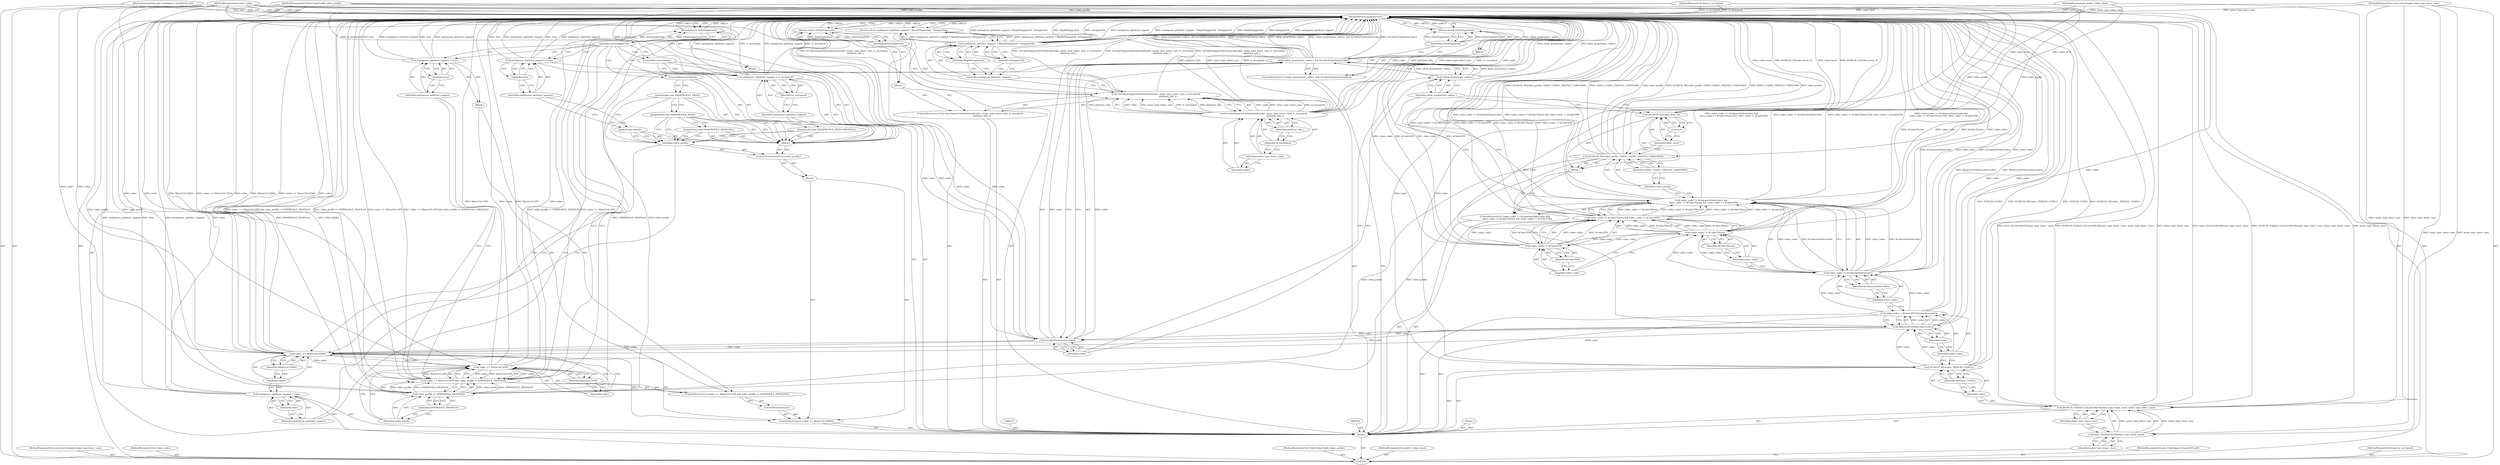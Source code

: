 digraph "1_Chrome_2fb4f2c9c461551d43fdfa28ef4c960da81a47dd_2" {
"1000205" [label="(MethodReturn,SupportsType)"];
"1000101" [label="(MethodParameterIn,const std::string& mime_type_lower_case)"];
"1000282" [label="(MethodParameterOut,const std::string& mime_type_lower_case)"];
"1000116" [label="(Call,video_codec = MimeUtilToVideoCodec(codec))"];
"1000117" [label="(Identifier,video_codec)"];
"1000118" [label="(Call,MimeUtilToVideoCodec(codec))"];
"1000119" [label="(Identifier,codec)"];
"1000120" [label="(ControlStructure,if (video_codec != kUnknownVideoCodec &&\n      video_codec != kCodecTheora && video_codec != kCodecVP8))"];
"1000124" [label="(Identifier,kUnknownVideoCodec)"];
"1000121" [label="(Call,video_codec != kUnknownVideoCodec &&\n      video_codec != kCodecTheora && video_codec != kCodecVP8)"];
"1000122" [label="(Call,video_codec != kUnknownVideoCodec)"];
"1000123" [label="(Identifier,video_codec)"];
"1000128" [label="(Identifier,kCodecTheora)"];
"1000129" [label="(Call,video_codec != kCodecVP8)"];
"1000130" [label="(Identifier,video_codec)"];
"1000131" [label="(Identifier,kCodecVP8)"];
"1000125" [label="(Call,video_codec != kCodecTheora && video_codec != kCodecVP8)"];
"1000126" [label="(Call,video_codec != kCodecTheora)"];
"1000127" [label="(Identifier,video_codec)"];
"1000132" [label="(Block,)"];
"1000134" [label="(Identifier,video_profile)"];
"1000135" [label="(Identifier,VIDEO_CODEC_PROFILE_UNKNOWN)"];
"1000133" [label="(Call,DCHECK_NE(video_profile, VIDEO_CODEC_PROFILE_UNKNOWN))"];
"1000137" [label="(Identifier,video_level)"];
"1000138" [label="(Literal,0)"];
"1000136" [label="(Call,DCHECK_GT(video_level, 0))"];
"1000139" [label="(ControlStructure,if (!allow_proprietary_codecs_ && IsCodecProprietary(codec)))"];
"1000143" [label="(Call,IsCodecProprietary(codec))"];
"1000144" [label="(Identifier,codec)"];
"1000140" [label="(Call,!allow_proprietary_codecs_ && IsCodecProprietary(codec))"];
"1000141" [label="(Call,!allow_proprietary_codecs_)"];
"1000145" [label="(Block,)"];
"1000142" [label="(Identifier,allow_proprietary_codecs_)"];
"1000147" [label="(Identifier,IsNotSupported)"];
"1000146" [label="(Return,return IsNotSupported;)"];
"1000102" [label="(MethodParameterIn,Codec codec)"];
"1000283" [label="(MethodParameterOut,Codec codec)"];
"1000151" [label="(Identifier,false)"];
"1000149" [label="(Call,ambiguous_platform_support = false)"];
"1000150" [label="(Identifier,ambiguous_platform_support)"];
"1000155" [label="(Identifier,MimeUtil::H264)"];
"1000152" [label="(ControlStructure,if (codec == MimeUtil::H264))"];
"1000156" [label="(Block,)"];
"1000153" [label="(Call,codec == MimeUtil::H264)"];
"1000154" [label="(Identifier,codec)"];
"1000158" [label="(Identifier,video_profile)"];
"1000159" [label="(Block,)"];
"1000157" [label="(ControlStructure,switch (video_profile))"];
"1000160" [label="(JumpTarget,case H264PROFILE_BASELINE:)"];
"1000161" [label="(JumpTarget,case H264PROFILE_MAIN:)"];
"1000162" [label="(JumpTarget,case H264PROFILE_HIGH:)"];
"1000163" [label="(ControlStructure,break;)"];
"1000164" [label="(JumpTarget,case H264PROFILE_HIGH10PROFILE:)"];
"1000103" [label="(MethodParameterIn,VideoCodecProfile video_profile)"];
"1000284" [label="(MethodParameterOut,VideoCodecProfile video_profile)"];
"1000167" [label="(Identifier,is_encrypted)"];
"1000165" [label="(Call,ambiguous_platform_support = is_encrypted)"];
"1000166" [label="(Identifier,ambiguous_platform_support)"];
"1000168" [label="(ControlStructure,break;)"];
"1000169" [label="(JumpTarget,default:)"];
"1000172" [label="(Identifier,true)"];
"1000170" [label="(Call,ambiguous_platform_support = true)"];
"1000171" [label="(Identifier,ambiguous_platform_support)"];
"1000175" [label="(Call,codec == MimeUtil::VP9 && video_profile != VP9PROFILE_PROFILE0)"];
"1000176" [label="(Call,codec == MimeUtil::VP9)"];
"1000177" [label="(Identifier,codec)"];
"1000178" [label="(Identifier,MimeUtil::VP9)"];
"1000179" [label="(Call,video_profile != VP9PROFILE_PROFILE0)"];
"1000180" [label="(Identifier,video_profile)"];
"1000173" [label="(ControlStructure,else)"];
"1000181" [label="(Identifier,VP9PROFILE_PROFILE0)"];
"1000182" [label="(Block,)"];
"1000174" [label="(ControlStructure,if (codec == MimeUtil::VP9 && video_profile != VP9PROFILE_PROFILE0))"];
"1000185" [label="(Identifier,true)"];
"1000183" [label="(Call,ambiguous_platform_support = true)"];
"1000184" [label="(Identifier,ambiguous_platform_support)"];
"1000104" [label="(MethodParameterIn,uint8_t video_level)"];
"1000285" [label="(MethodParameterOut,uint8_t video_level)"];
"1000186" [label="(Block,)"];
"1000187" [label="(Block,)"];
"1000189" [label="(Identifier,IsNotSupported)"];
"1000188" [label="(Return,return IsNotSupported;)"];
"1000190" [label="(ControlStructure,if (!IsCodecSupportedOnAndroid(codec, mime_type_lower_case, is_encrypted,\n                                 platform_info_)))"];
"1000193" [label="(Identifier,codec)"];
"1000194" [label="(Identifier,mime_type_lower_case)"];
"1000191" [label="(Call,!IsCodecSupportedOnAndroid(codec, mime_type_lower_case, is_encrypted,\n                                 platform_info_))"];
"1000195" [label="(Identifier,is_encrypted)"];
"1000192" [label="(Call,IsCodecSupportedOnAndroid(codec, mime_type_lower_case, is_encrypted,\n                                 platform_info_))"];
"1000196" [label="(Identifier,platform_info_)"];
"1000197" [label="(Block,)"];
"1000199" [label="(Identifier,IsNotSupported)"];
"1000198" [label="(Return,return IsNotSupported;)"];
"1000105" [label="(MethodParameterIn,gfx::ColorSpace::TransferID eotf)"];
"1000286" [label="(MethodParameterOut,gfx::ColorSpace::TransferID eotf)"];
"1000200" [label="(Return,return ambiguous_platform_support ? MayBeSupported : IsSupported;)"];
"1000203" [label="(Identifier,MayBeSupported)"];
"1000204" [label="(Identifier,IsSupported)"];
"1000201" [label="(Call,ambiguous_platform_support ? MayBeSupported : IsSupported)"];
"1000202" [label="(Identifier,ambiguous_platform_support)"];
"1000106" [label="(MethodParameterIn,bool is_encrypted)"];
"1000287" [label="(MethodParameterOut,bool is_encrypted)"];
"1000107" [label="(Block,)"];
"1000109" [label="(Call,base::ToLowerASCII(mime_type_lower_case))"];
"1000108" [label="(Call,DCHECK_EQ(base::ToLowerASCII(mime_type_lower_case), mime_type_lower_case))"];
"1000110" [label="(Identifier,mime_type_lower_case)"];
"1000111" [label="(Identifier,mime_type_lower_case)"];
"1000113" [label="(Identifier,codec)"];
"1000114" [label="(Identifier,INVALID_CODEC)"];
"1000112" [label="(Call,DCHECK_NE(codec, INVALID_CODEC))"];
"1000205" -> "1000100"  [label="AST: "];
"1000205" -> "1000146"  [label="CFG: "];
"1000205" -> "1000188"  [label="CFG: "];
"1000205" -> "1000198"  [label="CFG: "];
"1000205" -> "1000200"  [label="CFG: "];
"1000198" -> "1000205"  [label="DDG: <RET>"];
"1000176" -> "1000205"  [label="DDG: MimeUtil::VP9"];
"1000176" -> "1000205"  [label="DDG: codec"];
"1000108" -> "1000205"  [label="DDG: DCHECK_EQ(base::ToLowerASCII(mime_type_lower_case), mime_type_lower_case)"];
"1000108" -> "1000205"  [label="DDG: mime_type_lower_case"];
"1000108" -> "1000205"  [label="DDG: base::ToLowerASCII(mime_type_lower_case)"];
"1000183" -> "1000205"  [label="DDG: true"];
"1000183" -> "1000205"  [label="DDG: ambiguous_platform_support"];
"1000149" -> "1000205"  [label="DDG: false"];
"1000149" -> "1000205"  [label="DDG: ambiguous_platform_support"];
"1000105" -> "1000205"  [label="DDG: eotf"];
"1000112" -> "1000205"  [label="DDG: INVALID_CODEC"];
"1000112" -> "1000205"  [label="DDG: DCHECK_NE(codec, INVALID_CODEC)"];
"1000179" -> "1000205"  [label="DDG: VP9PROFILE_PROFILE0"];
"1000179" -> "1000205"  [label="DDG: video_profile"];
"1000116" -> "1000205"  [label="DDG: MimeUtilToVideoCodec(codec)"];
"1000153" -> "1000205"  [label="DDG: codec"];
"1000153" -> "1000205"  [label="DDG: MimeUtil::H264"];
"1000153" -> "1000205"  [label="DDG: codec == MimeUtil::H264"];
"1000126" -> "1000205"  [label="DDG: kCodecTheora"];
"1000126" -> "1000205"  [label="DDG: video_codec"];
"1000118" -> "1000205"  [label="DDG: codec"];
"1000192" -> "1000205"  [label="DDG: platform_info_"];
"1000192" -> "1000205"  [label="DDG: mime_type_lower_case"];
"1000192" -> "1000205"  [label="DDG: is_encrypted"];
"1000192" -> "1000205"  [label="DDG: codec"];
"1000129" -> "1000205"  [label="DDG: video_codec"];
"1000129" -> "1000205"  [label="DDG: kCodecVP8"];
"1000125" -> "1000205"  [label="DDG: video_codec != kCodecTheora"];
"1000125" -> "1000205"  [label="DDG: video_codec != kCodecVP8"];
"1000170" -> "1000205"  [label="DDG: true"];
"1000170" -> "1000205"  [label="DDG: ambiguous_platform_support"];
"1000141" -> "1000205"  [label="DDG: allow_proprietary_codecs_"];
"1000121" -> "1000205"  [label="DDG: video_codec != kCodecTheora && video_codec != kCodecVP8"];
"1000121" -> "1000205"  [label="DDG: video_codec != kUnknownVideoCodec &&\n      video_codec != kCodecTheora && video_codec != kCodecVP8"];
"1000121" -> "1000205"  [label="DDG: video_codec != kUnknownVideoCodec"];
"1000201" -> "1000205"  [label="DDG: ambiguous_platform_support ? MayBeSupported : IsSupported"];
"1000201" -> "1000205"  [label="DDG: MayBeSupported"];
"1000201" -> "1000205"  [label="DDG: IsSupported"];
"1000201" -> "1000205"  [label="DDG: ambiguous_platform_support"];
"1000175" -> "1000205"  [label="DDG: video_profile != VP9PROFILE_PROFILE0"];
"1000175" -> "1000205"  [label="DDG: codec == MimeUtil::VP9"];
"1000175" -> "1000205"  [label="DDG: codec == MimeUtil::VP9 && video_profile != VP9PROFILE_PROFILE0"];
"1000104" -> "1000205"  [label="DDG: video_level"];
"1000122" -> "1000205"  [label="DDG: video_codec"];
"1000122" -> "1000205"  [label="DDG: kUnknownVideoCodec"];
"1000140" -> "1000205"  [label="DDG: !allow_proprietary_codecs_"];
"1000140" -> "1000205"  [label="DDG: !allow_proprietary_codecs_ && IsCodecProprietary(codec)"];
"1000140" -> "1000205"  [label="DDG: IsCodecProprietary(codec)"];
"1000165" -> "1000205"  [label="DDG: ambiguous_platform_support"];
"1000165" -> "1000205"  [label="DDG: is_encrypted"];
"1000103" -> "1000205"  [label="DDG: video_profile"];
"1000143" -> "1000205"  [label="DDG: codec"];
"1000133" -> "1000205"  [label="DDG: video_profile"];
"1000133" -> "1000205"  [label="DDG: DCHECK_NE(video_profile, VIDEO_CODEC_PROFILE_UNKNOWN)"];
"1000133" -> "1000205"  [label="DDG: VIDEO_CODEC_PROFILE_UNKNOWN"];
"1000191" -> "1000205"  [label="DDG: !IsCodecSupportedOnAndroid(codec, mime_type_lower_case, is_encrypted,\n                                 platform_info_)"];
"1000191" -> "1000205"  [label="DDG: IsCodecSupportedOnAndroid(codec, mime_type_lower_case, is_encrypted,\n                                 platform_info_)"];
"1000102" -> "1000205"  [label="DDG: codec"];
"1000101" -> "1000205"  [label="DDG: mime_type_lower_case"];
"1000136" -> "1000205"  [label="DDG: DCHECK_GT(video_level, 0)"];
"1000136" -> "1000205"  [label="DDG: video_level"];
"1000106" -> "1000205"  [label="DDG: is_encrypted"];
"1000146" -> "1000205"  [label="DDG: <RET>"];
"1000200" -> "1000205"  [label="DDG: <RET>"];
"1000188" -> "1000205"  [label="DDG: <RET>"];
"1000101" -> "1000100"  [label="AST: "];
"1000101" -> "1000205"  [label="DDG: mime_type_lower_case"];
"1000101" -> "1000109"  [label="DDG: mime_type_lower_case"];
"1000101" -> "1000108"  [label="DDG: mime_type_lower_case"];
"1000282" -> "1000100"  [label="AST: "];
"1000116" -> "1000107"  [label="AST: "];
"1000116" -> "1000118"  [label="CFG: "];
"1000117" -> "1000116"  [label="AST: "];
"1000118" -> "1000116"  [label="AST: "];
"1000123" -> "1000116"  [label="CFG: "];
"1000116" -> "1000205"  [label="DDG: MimeUtilToVideoCodec(codec)"];
"1000118" -> "1000116"  [label="DDG: codec"];
"1000116" -> "1000122"  [label="DDG: video_codec"];
"1000117" -> "1000116"  [label="AST: "];
"1000117" -> "1000112"  [label="CFG: "];
"1000119" -> "1000117"  [label="CFG: "];
"1000118" -> "1000116"  [label="AST: "];
"1000118" -> "1000119"  [label="CFG: "];
"1000119" -> "1000118"  [label="AST: "];
"1000116" -> "1000118"  [label="CFG: "];
"1000118" -> "1000205"  [label="DDG: codec"];
"1000118" -> "1000116"  [label="DDG: codec"];
"1000112" -> "1000118"  [label="DDG: codec"];
"1000102" -> "1000118"  [label="DDG: codec"];
"1000118" -> "1000143"  [label="DDG: codec"];
"1000118" -> "1000153"  [label="DDG: codec"];
"1000119" -> "1000118"  [label="AST: "];
"1000119" -> "1000117"  [label="CFG: "];
"1000118" -> "1000119"  [label="CFG: "];
"1000120" -> "1000107"  [label="AST: "];
"1000121" -> "1000120"  [label="AST: "];
"1000132" -> "1000120"  [label="AST: "];
"1000124" -> "1000122"  [label="AST: "];
"1000124" -> "1000123"  [label="CFG: "];
"1000122" -> "1000124"  [label="CFG: "];
"1000121" -> "1000120"  [label="AST: "];
"1000121" -> "1000122"  [label="CFG: "];
"1000121" -> "1000125"  [label="CFG: "];
"1000122" -> "1000121"  [label="AST: "];
"1000125" -> "1000121"  [label="AST: "];
"1000134" -> "1000121"  [label="CFG: "];
"1000142" -> "1000121"  [label="CFG: "];
"1000121" -> "1000205"  [label="DDG: video_codec != kCodecTheora && video_codec != kCodecVP8"];
"1000121" -> "1000205"  [label="DDG: video_codec != kUnknownVideoCodec &&\n      video_codec != kCodecTheora && video_codec != kCodecVP8"];
"1000121" -> "1000205"  [label="DDG: video_codec != kUnknownVideoCodec"];
"1000122" -> "1000121"  [label="DDG: video_codec"];
"1000122" -> "1000121"  [label="DDG: kUnknownVideoCodec"];
"1000125" -> "1000121"  [label="DDG: video_codec != kCodecTheora"];
"1000125" -> "1000121"  [label="DDG: video_codec != kCodecVP8"];
"1000122" -> "1000121"  [label="AST: "];
"1000122" -> "1000124"  [label="CFG: "];
"1000123" -> "1000122"  [label="AST: "];
"1000124" -> "1000122"  [label="AST: "];
"1000127" -> "1000122"  [label="CFG: "];
"1000121" -> "1000122"  [label="CFG: "];
"1000122" -> "1000205"  [label="DDG: video_codec"];
"1000122" -> "1000205"  [label="DDG: kUnknownVideoCodec"];
"1000122" -> "1000121"  [label="DDG: video_codec"];
"1000122" -> "1000121"  [label="DDG: kUnknownVideoCodec"];
"1000116" -> "1000122"  [label="DDG: video_codec"];
"1000122" -> "1000126"  [label="DDG: video_codec"];
"1000123" -> "1000122"  [label="AST: "];
"1000123" -> "1000116"  [label="CFG: "];
"1000124" -> "1000123"  [label="CFG: "];
"1000128" -> "1000126"  [label="AST: "];
"1000128" -> "1000127"  [label="CFG: "];
"1000126" -> "1000128"  [label="CFG: "];
"1000129" -> "1000125"  [label="AST: "];
"1000129" -> "1000131"  [label="CFG: "];
"1000130" -> "1000129"  [label="AST: "];
"1000131" -> "1000129"  [label="AST: "];
"1000125" -> "1000129"  [label="CFG: "];
"1000129" -> "1000205"  [label="DDG: video_codec"];
"1000129" -> "1000205"  [label="DDG: kCodecVP8"];
"1000129" -> "1000125"  [label="DDG: video_codec"];
"1000129" -> "1000125"  [label="DDG: kCodecVP8"];
"1000126" -> "1000129"  [label="DDG: video_codec"];
"1000130" -> "1000129"  [label="AST: "];
"1000130" -> "1000126"  [label="CFG: "];
"1000131" -> "1000130"  [label="CFG: "];
"1000131" -> "1000129"  [label="AST: "];
"1000131" -> "1000130"  [label="CFG: "];
"1000129" -> "1000131"  [label="CFG: "];
"1000125" -> "1000121"  [label="AST: "];
"1000125" -> "1000126"  [label="CFG: "];
"1000125" -> "1000129"  [label="CFG: "];
"1000126" -> "1000125"  [label="AST: "];
"1000129" -> "1000125"  [label="AST: "];
"1000121" -> "1000125"  [label="CFG: "];
"1000125" -> "1000205"  [label="DDG: video_codec != kCodecTheora"];
"1000125" -> "1000205"  [label="DDG: video_codec != kCodecVP8"];
"1000125" -> "1000121"  [label="DDG: video_codec != kCodecTheora"];
"1000125" -> "1000121"  [label="DDG: video_codec != kCodecVP8"];
"1000126" -> "1000125"  [label="DDG: video_codec"];
"1000126" -> "1000125"  [label="DDG: kCodecTheora"];
"1000129" -> "1000125"  [label="DDG: video_codec"];
"1000129" -> "1000125"  [label="DDG: kCodecVP8"];
"1000126" -> "1000125"  [label="AST: "];
"1000126" -> "1000128"  [label="CFG: "];
"1000127" -> "1000126"  [label="AST: "];
"1000128" -> "1000126"  [label="AST: "];
"1000130" -> "1000126"  [label="CFG: "];
"1000125" -> "1000126"  [label="CFG: "];
"1000126" -> "1000205"  [label="DDG: kCodecTheora"];
"1000126" -> "1000205"  [label="DDG: video_codec"];
"1000126" -> "1000125"  [label="DDG: video_codec"];
"1000126" -> "1000125"  [label="DDG: kCodecTheora"];
"1000122" -> "1000126"  [label="DDG: video_codec"];
"1000126" -> "1000129"  [label="DDG: video_codec"];
"1000127" -> "1000126"  [label="AST: "];
"1000127" -> "1000122"  [label="CFG: "];
"1000128" -> "1000127"  [label="CFG: "];
"1000132" -> "1000120"  [label="AST: "];
"1000133" -> "1000132"  [label="AST: "];
"1000136" -> "1000132"  [label="AST: "];
"1000134" -> "1000133"  [label="AST: "];
"1000134" -> "1000121"  [label="CFG: "];
"1000135" -> "1000134"  [label="CFG: "];
"1000135" -> "1000133"  [label="AST: "];
"1000135" -> "1000134"  [label="CFG: "];
"1000133" -> "1000135"  [label="CFG: "];
"1000133" -> "1000132"  [label="AST: "];
"1000133" -> "1000135"  [label="CFG: "];
"1000134" -> "1000133"  [label="AST: "];
"1000135" -> "1000133"  [label="AST: "];
"1000137" -> "1000133"  [label="CFG: "];
"1000133" -> "1000205"  [label="DDG: video_profile"];
"1000133" -> "1000205"  [label="DDG: DCHECK_NE(video_profile, VIDEO_CODEC_PROFILE_UNKNOWN)"];
"1000133" -> "1000205"  [label="DDG: VIDEO_CODEC_PROFILE_UNKNOWN"];
"1000103" -> "1000133"  [label="DDG: video_profile"];
"1000133" -> "1000179"  [label="DDG: video_profile"];
"1000137" -> "1000136"  [label="AST: "];
"1000137" -> "1000133"  [label="CFG: "];
"1000138" -> "1000137"  [label="CFG: "];
"1000138" -> "1000136"  [label="AST: "];
"1000138" -> "1000137"  [label="CFG: "];
"1000136" -> "1000138"  [label="CFG: "];
"1000136" -> "1000132"  [label="AST: "];
"1000136" -> "1000138"  [label="CFG: "];
"1000137" -> "1000136"  [label="AST: "];
"1000138" -> "1000136"  [label="AST: "];
"1000142" -> "1000136"  [label="CFG: "];
"1000136" -> "1000205"  [label="DDG: DCHECK_GT(video_level, 0)"];
"1000136" -> "1000205"  [label="DDG: video_level"];
"1000104" -> "1000136"  [label="DDG: video_level"];
"1000139" -> "1000107"  [label="AST: "];
"1000140" -> "1000139"  [label="AST: "];
"1000145" -> "1000139"  [label="AST: "];
"1000143" -> "1000140"  [label="AST: "];
"1000143" -> "1000144"  [label="CFG: "];
"1000144" -> "1000143"  [label="AST: "];
"1000140" -> "1000143"  [label="CFG: "];
"1000143" -> "1000205"  [label="DDG: codec"];
"1000143" -> "1000140"  [label="DDG: codec"];
"1000118" -> "1000143"  [label="DDG: codec"];
"1000102" -> "1000143"  [label="DDG: codec"];
"1000143" -> "1000153"  [label="DDG: codec"];
"1000144" -> "1000143"  [label="AST: "];
"1000144" -> "1000141"  [label="CFG: "];
"1000143" -> "1000144"  [label="CFG: "];
"1000140" -> "1000139"  [label="AST: "];
"1000140" -> "1000141"  [label="CFG: "];
"1000140" -> "1000143"  [label="CFG: "];
"1000141" -> "1000140"  [label="AST: "];
"1000143" -> "1000140"  [label="AST: "];
"1000147" -> "1000140"  [label="CFG: "];
"1000150" -> "1000140"  [label="CFG: "];
"1000140" -> "1000205"  [label="DDG: !allow_proprietary_codecs_"];
"1000140" -> "1000205"  [label="DDG: !allow_proprietary_codecs_ && IsCodecProprietary(codec)"];
"1000140" -> "1000205"  [label="DDG: IsCodecProprietary(codec)"];
"1000141" -> "1000140"  [label="DDG: allow_proprietary_codecs_"];
"1000143" -> "1000140"  [label="DDG: codec"];
"1000141" -> "1000140"  [label="AST: "];
"1000141" -> "1000142"  [label="CFG: "];
"1000142" -> "1000141"  [label="AST: "];
"1000144" -> "1000141"  [label="CFG: "];
"1000140" -> "1000141"  [label="CFG: "];
"1000141" -> "1000205"  [label="DDG: allow_proprietary_codecs_"];
"1000141" -> "1000140"  [label="DDG: allow_proprietary_codecs_"];
"1000145" -> "1000139"  [label="AST: "];
"1000146" -> "1000145"  [label="AST: "];
"1000142" -> "1000141"  [label="AST: "];
"1000142" -> "1000136"  [label="CFG: "];
"1000142" -> "1000121"  [label="CFG: "];
"1000141" -> "1000142"  [label="CFG: "];
"1000147" -> "1000146"  [label="AST: "];
"1000147" -> "1000140"  [label="CFG: "];
"1000146" -> "1000147"  [label="CFG: "];
"1000147" -> "1000146"  [label="DDG: IsNotSupported"];
"1000146" -> "1000145"  [label="AST: "];
"1000146" -> "1000147"  [label="CFG: "];
"1000147" -> "1000146"  [label="AST: "];
"1000205" -> "1000146"  [label="CFG: "];
"1000146" -> "1000205"  [label="DDG: <RET>"];
"1000147" -> "1000146"  [label="DDG: IsNotSupported"];
"1000102" -> "1000100"  [label="AST: "];
"1000102" -> "1000205"  [label="DDG: codec"];
"1000102" -> "1000112"  [label="DDG: codec"];
"1000102" -> "1000118"  [label="DDG: codec"];
"1000102" -> "1000143"  [label="DDG: codec"];
"1000102" -> "1000153"  [label="DDG: codec"];
"1000102" -> "1000176"  [label="DDG: codec"];
"1000283" -> "1000100"  [label="AST: "];
"1000151" -> "1000149"  [label="AST: "];
"1000151" -> "1000150"  [label="CFG: "];
"1000149" -> "1000151"  [label="CFG: "];
"1000149" -> "1000107"  [label="AST: "];
"1000149" -> "1000151"  [label="CFG: "];
"1000150" -> "1000149"  [label="AST: "];
"1000151" -> "1000149"  [label="AST: "];
"1000154" -> "1000149"  [label="CFG: "];
"1000149" -> "1000205"  [label="DDG: false"];
"1000149" -> "1000205"  [label="DDG: ambiguous_platform_support"];
"1000150" -> "1000149"  [label="AST: "];
"1000150" -> "1000140"  [label="CFG: "];
"1000151" -> "1000150"  [label="CFG: "];
"1000155" -> "1000153"  [label="AST: "];
"1000155" -> "1000154"  [label="CFG: "];
"1000153" -> "1000155"  [label="CFG: "];
"1000152" -> "1000107"  [label="AST: "];
"1000153" -> "1000152"  [label="AST: "];
"1000156" -> "1000152"  [label="AST: "];
"1000173" -> "1000152"  [label="AST: "];
"1000156" -> "1000152"  [label="AST: "];
"1000157" -> "1000156"  [label="AST: "];
"1000153" -> "1000152"  [label="AST: "];
"1000153" -> "1000155"  [label="CFG: "];
"1000154" -> "1000153"  [label="AST: "];
"1000155" -> "1000153"  [label="AST: "];
"1000158" -> "1000153"  [label="CFG: "];
"1000177" -> "1000153"  [label="CFG: "];
"1000153" -> "1000205"  [label="DDG: codec"];
"1000153" -> "1000205"  [label="DDG: MimeUtil::H264"];
"1000153" -> "1000205"  [label="DDG: codec == MimeUtil::H264"];
"1000143" -> "1000153"  [label="DDG: codec"];
"1000118" -> "1000153"  [label="DDG: codec"];
"1000102" -> "1000153"  [label="DDG: codec"];
"1000153" -> "1000176"  [label="DDG: codec"];
"1000154" -> "1000153"  [label="AST: "];
"1000154" -> "1000149"  [label="CFG: "];
"1000155" -> "1000154"  [label="CFG: "];
"1000158" -> "1000157"  [label="AST: "];
"1000158" -> "1000153"  [label="CFG: "];
"1000160" -> "1000158"  [label="CFG: "];
"1000161" -> "1000158"  [label="CFG: "];
"1000162" -> "1000158"  [label="CFG: "];
"1000164" -> "1000158"  [label="CFG: "];
"1000169" -> "1000158"  [label="CFG: "];
"1000159" -> "1000157"  [label="AST: "];
"1000160" -> "1000159"  [label="AST: "];
"1000161" -> "1000159"  [label="AST: "];
"1000162" -> "1000159"  [label="AST: "];
"1000163" -> "1000159"  [label="AST: "];
"1000164" -> "1000159"  [label="AST: "];
"1000165" -> "1000159"  [label="AST: "];
"1000168" -> "1000159"  [label="AST: "];
"1000169" -> "1000159"  [label="AST: "];
"1000170" -> "1000159"  [label="AST: "];
"1000157" -> "1000156"  [label="AST: "];
"1000158" -> "1000157"  [label="AST: "];
"1000159" -> "1000157"  [label="AST: "];
"1000160" -> "1000159"  [label="AST: "];
"1000160" -> "1000158"  [label="CFG: "];
"1000161" -> "1000160"  [label="CFG: "];
"1000161" -> "1000159"  [label="AST: "];
"1000161" -> "1000158"  [label="CFG: "];
"1000161" -> "1000160"  [label="CFG: "];
"1000162" -> "1000161"  [label="CFG: "];
"1000162" -> "1000159"  [label="AST: "];
"1000162" -> "1000158"  [label="CFG: "];
"1000162" -> "1000161"  [label="CFG: "];
"1000163" -> "1000162"  [label="CFG: "];
"1000163" -> "1000159"  [label="AST: "];
"1000163" -> "1000162"  [label="CFG: "];
"1000189" -> "1000163"  [label="CFG: "];
"1000164" -> "1000159"  [label="AST: "];
"1000164" -> "1000158"  [label="CFG: "];
"1000166" -> "1000164"  [label="CFG: "];
"1000103" -> "1000100"  [label="AST: "];
"1000103" -> "1000205"  [label="DDG: video_profile"];
"1000103" -> "1000133"  [label="DDG: video_profile"];
"1000103" -> "1000179"  [label="DDG: video_profile"];
"1000284" -> "1000100"  [label="AST: "];
"1000167" -> "1000165"  [label="AST: "];
"1000167" -> "1000166"  [label="CFG: "];
"1000165" -> "1000167"  [label="CFG: "];
"1000165" -> "1000159"  [label="AST: "];
"1000165" -> "1000167"  [label="CFG: "];
"1000166" -> "1000165"  [label="AST: "];
"1000167" -> "1000165"  [label="AST: "];
"1000168" -> "1000165"  [label="CFG: "];
"1000165" -> "1000205"  [label="DDG: ambiguous_platform_support"];
"1000165" -> "1000205"  [label="DDG: is_encrypted"];
"1000106" -> "1000165"  [label="DDG: is_encrypted"];
"1000166" -> "1000165"  [label="AST: "];
"1000166" -> "1000164"  [label="CFG: "];
"1000167" -> "1000166"  [label="CFG: "];
"1000168" -> "1000159"  [label="AST: "];
"1000168" -> "1000165"  [label="CFG: "];
"1000189" -> "1000168"  [label="CFG: "];
"1000169" -> "1000159"  [label="AST: "];
"1000169" -> "1000158"  [label="CFG: "];
"1000171" -> "1000169"  [label="CFG: "];
"1000172" -> "1000170"  [label="AST: "];
"1000172" -> "1000171"  [label="CFG: "];
"1000170" -> "1000172"  [label="CFG: "];
"1000170" -> "1000159"  [label="AST: "];
"1000170" -> "1000172"  [label="CFG: "];
"1000171" -> "1000170"  [label="AST: "];
"1000172" -> "1000170"  [label="AST: "];
"1000189" -> "1000170"  [label="CFG: "];
"1000170" -> "1000205"  [label="DDG: true"];
"1000170" -> "1000205"  [label="DDG: ambiguous_platform_support"];
"1000171" -> "1000170"  [label="AST: "];
"1000171" -> "1000169"  [label="CFG: "];
"1000172" -> "1000171"  [label="CFG: "];
"1000175" -> "1000174"  [label="AST: "];
"1000175" -> "1000176"  [label="CFG: "];
"1000175" -> "1000179"  [label="CFG: "];
"1000176" -> "1000175"  [label="AST: "];
"1000179" -> "1000175"  [label="AST: "];
"1000184" -> "1000175"  [label="CFG: "];
"1000189" -> "1000175"  [label="CFG: "];
"1000175" -> "1000205"  [label="DDG: video_profile != VP9PROFILE_PROFILE0"];
"1000175" -> "1000205"  [label="DDG: codec == MimeUtil::VP9"];
"1000175" -> "1000205"  [label="DDG: codec == MimeUtil::VP9 && video_profile != VP9PROFILE_PROFILE0"];
"1000176" -> "1000175"  [label="DDG: codec"];
"1000176" -> "1000175"  [label="DDG: MimeUtil::VP9"];
"1000179" -> "1000175"  [label="DDG: video_profile"];
"1000179" -> "1000175"  [label="DDG: VP9PROFILE_PROFILE0"];
"1000176" -> "1000175"  [label="AST: "];
"1000176" -> "1000178"  [label="CFG: "];
"1000177" -> "1000176"  [label="AST: "];
"1000178" -> "1000176"  [label="AST: "];
"1000180" -> "1000176"  [label="CFG: "];
"1000175" -> "1000176"  [label="CFG: "];
"1000176" -> "1000205"  [label="DDG: MimeUtil::VP9"];
"1000176" -> "1000205"  [label="DDG: codec"];
"1000176" -> "1000175"  [label="DDG: codec"];
"1000176" -> "1000175"  [label="DDG: MimeUtil::VP9"];
"1000153" -> "1000176"  [label="DDG: codec"];
"1000102" -> "1000176"  [label="DDG: codec"];
"1000177" -> "1000176"  [label="AST: "];
"1000177" -> "1000153"  [label="CFG: "];
"1000178" -> "1000177"  [label="CFG: "];
"1000178" -> "1000176"  [label="AST: "];
"1000178" -> "1000177"  [label="CFG: "];
"1000176" -> "1000178"  [label="CFG: "];
"1000179" -> "1000175"  [label="AST: "];
"1000179" -> "1000181"  [label="CFG: "];
"1000180" -> "1000179"  [label="AST: "];
"1000181" -> "1000179"  [label="AST: "];
"1000175" -> "1000179"  [label="CFG: "];
"1000179" -> "1000205"  [label="DDG: VP9PROFILE_PROFILE0"];
"1000179" -> "1000205"  [label="DDG: video_profile"];
"1000179" -> "1000175"  [label="DDG: video_profile"];
"1000179" -> "1000175"  [label="DDG: VP9PROFILE_PROFILE0"];
"1000133" -> "1000179"  [label="DDG: video_profile"];
"1000103" -> "1000179"  [label="DDG: video_profile"];
"1000180" -> "1000179"  [label="AST: "];
"1000180" -> "1000176"  [label="CFG: "];
"1000181" -> "1000180"  [label="CFG: "];
"1000173" -> "1000152"  [label="AST: "];
"1000174" -> "1000173"  [label="AST: "];
"1000181" -> "1000179"  [label="AST: "];
"1000181" -> "1000180"  [label="CFG: "];
"1000179" -> "1000181"  [label="CFG: "];
"1000182" -> "1000174"  [label="AST: "];
"1000183" -> "1000182"  [label="AST: "];
"1000174" -> "1000173"  [label="AST: "];
"1000175" -> "1000174"  [label="AST: "];
"1000182" -> "1000174"  [label="AST: "];
"1000185" -> "1000183"  [label="AST: "];
"1000185" -> "1000184"  [label="CFG: "];
"1000183" -> "1000185"  [label="CFG: "];
"1000183" -> "1000182"  [label="AST: "];
"1000183" -> "1000185"  [label="CFG: "];
"1000184" -> "1000183"  [label="AST: "];
"1000185" -> "1000183"  [label="AST: "];
"1000189" -> "1000183"  [label="CFG: "];
"1000183" -> "1000205"  [label="DDG: true"];
"1000183" -> "1000205"  [label="DDG: ambiguous_platform_support"];
"1000184" -> "1000183"  [label="AST: "];
"1000184" -> "1000175"  [label="CFG: "];
"1000185" -> "1000184"  [label="CFG: "];
"1000104" -> "1000100"  [label="AST: "];
"1000104" -> "1000205"  [label="DDG: video_level"];
"1000104" -> "1000136"  [label="DDG: video_level"];
"1000285" -> "1000100"  [label="AST: "];
"1000186" -> "1000107"  [label="AST: "];
"1000187" -> "1000107"  [label="AST: "];
"1000188" -> "1000187"  [label="AST: "];
"1000189" -> "1000188"  [label="AST: "];
"1000189" -> "1000163"  [label="CFG: "];
"1000189" -> "1000168"  [label="CFG: "];
"1000189" -> "1000170"  [label="CFG: "];
"1000189" -> "1000183"  [label="CFG: "];
"1000189" -> "1000175"  [label="CFG: "];
"1000188" -> "1000189"  [label="CFG: "];
"1000189" -> "1000188"  [label="DDG: IsNotSupported"];
"1000188" -> "1000187"  [label="AST: "];
"1000188" -> "1000189"  [label="CFG: "];
"1000189" -> "1000188"  [label="AST: "];
"1000205" -> "1000188"  [label="CFG: "];
"1000188" -> "1000205"  [label="DDG: <RET>"];
"1000189" -> "1000188"  [label="DDG: IsNotSupported"];
"1000190" -> "1000107"  [label="AST: "];
"1000191" -> "1000190"  [label="AST: "];
"1000197" -> "1000190"  [label="AST: "];
"1000193" -> "1000192"  [label="AST: "];
"1000194" -> "1000193"  [label="CFG: "];
"1000194" -> "1000192"  [label="AST: "];
"1000194" -> "1000193"  [label="CFG: "];
"1000195" -> "1000194"  [label="CFG: "];
"1000191" -> "1000190"  [label="AST: "];
"1000191" -> "1000192"  [label="CFG: "];
"1000192" -> "1000191"  [label="AST: "];
"1000199" -> "1000191"  [label="CFG: "];
"1000202" -> "1000191"  [label="CFG: "];
"1000191" -> "1000205"  [label="DDG: !IsCodecSupportedOnAndroid(codec, mime_type_lower_case, is_encrypted,\n                                 platform_info_)"];
"1000191" -> "1000205"  [label="DDG: IsCodecSupportedOnAndroid(codec, mime_type_lower_case, is_encrypted,\n                                 platform_info_)"];
"1000192" -> "1000191"  [label="DDG: codec"];
"1000192" -> "1000191"  [label="DDG: mime_type_lower_case"];
"1000192" -> "1000191"  [label="DDG: is_encrypted"];
"1000192" -> "1000191"  [label="DDG: platform_info_"];
"1000195" -> "1000192"  [label="AST: "];
"1000195" -> "1000194"  [label="CFG: "];
"1000196" -> "1000195"  [label="CFG: "];
"1000192" -> "1000191"  [label="AST: "];
"1000192" -> "1000196"  [label="CFG: "];
"1000193" -> "1000192"  [label="AST: "];
"1000194" -> "1000192"  [label="AST: "];
"1000195" -> "1000192"  [label="AST: "];
"1000196" -> "1000192"  [label="AST: "];
"1000191" -> "1000192"  [label="CFG: "];
"1000192" -> "1000205"  [label="DDG: platform_info_"];
"1000192" -> "1000205"  [label="DDG: mime_type_lower_case"];
"1000192" -> "1000205"  [label="DDG: is_encrypted"];
"1000192" -> "1000205"  [label="DDG: codec"];
"1000192" -> "1000191"  [label="DDG: codec"];
"1000192" -> "1000191"  [label="DDG: mime_type_lower_case"];
"1000192" -> "1000191"  [label="DDG: is_encrypted"];
"1000192" -> "1000191"  [label="DDG: platform_info_"];
"1000196" -> "1000192"  [label="AST: "];
"1000196" -> "1000195"  [label="CFG: "];
"1000192" -> "1000196"  [label="CFG: "];
"1000197" -> "1000190"  [label="AST: "];
"1000198" -> "1000197"  [label="AST: "];
"1000199" -> "1000198"  [label="AST: "];
"1000199" -> "1000191"  [label="CFG: "];
"1000198" -> "1000199"  [label="CFG: "];
"1000199" -> "1000198"  [label="DDG: IsNotSupported"];
"1000198" -> "1000197"  [label="AST: "];
"1000198" -> "1000199"  [label="CFG: "];
"1000199" -> "1000198"  [label="AST: "];
"1000205" -> "1000198"  [label="CFG: "];
"1000198" -> "1000205"  [label="DDG: <RET>"];
"1000199" -> "1000198"  [label="DDG: IsNotSupported"];
"1000105" -> "1000100"  [label="AST: "];
"1000105" -> "1000205"  [label="DDG: eotf"];
"1000286" -> "1000100"  [label="AST: "];
"1000200" -> "1000107"  [label="AST: "];
"1000200" -> "1000201"  [label="CFG: "];
"1000201" -> "1000200"  [label="AST: "];
"1000205" -> "1000200"  [label="CFG: "];
"1000200" -> "1000205"  [label="DDG: <RET>"];
"1000201" -> "1000200"  [label="DDG: ambiguous_platform_support ? MayBeSupported : IsSupported"];
"1000203" -> "1000201"  [label="AST: "];
"1000203" -> "1000202"  [label="CFG: "];
"1000201" -> "1000203"  [label="CFG: "];
"1000204" -> "1000201"  [label="AST: "];
"1000204" -> "1000202"  [label="CFG: "];
"1000201" -> "1000204"  [label="CFG: "];
"1000201" -> "1000200"  [label="AST: "];
"1000201" -> "1000203"  [label="CFG: "];
"1000201" -> "1000204"  [label="CFG: "];
"1000202" -> "1000201"  [label="AST: "];
"1000203" -> "1000201"  [label="AST: "];
"1000204" -> "1000201"  [label="AST: "];
"1000200" -> "1000201"  [label="CFG: "];
"1000201" -> "1000205"  [label="DDG: ambiguous_platform_support ? MayBeSupported : IsSupported"];
"1000201" -> "1000205"  [label="DDG: MayBeSupported"];
"1000201" -> "1000205"  [label="DDG: IsSupported"];
"1000201" -> "1000205"  [label="DDG: ambiguous_platform_support"];
"1000201" -> "1000200"  [label="DDG: ambiguous_platform_support ? MayBeSupported : IsSupported"];
"1000202" -> "1000201"  [label="AST: "];
"1000202" -> "1000191"  [label="CFG: "];
"1000203" -> "1000202"  [label="CFG: "];
"1000204" -> "1000202"  [label="CFG: "];
"1000106" -> "1000100"  [label="AST: "];
"1000106" -> "1000205"  [label="DDG: is_encrypted"];
"1000106" -> "1000165"  [label="DDG: is_encrypted"];
"1000287" -> "1000100"  [label="AST: "];
"1000107" -> "1000100"  [label="AST: "];
"1000108" -> "1000107"  [label="AST: "];
"1000112" -> "1000107"  [label="AST: "];
"1000115" -> "1000107"  [label="AST: "];
"1000116" -> "1000107"  [label="AST: "];
"1000120" -> "1000107"  [label="AST: "];
"1000139" -> "1000107"  [label="AST: "];
"1000148" -> "1000107"  [label="AST: "];
"1000149" -> "1000107"  [label="AST: "];
"1000152" -> "1000107"  [label="AST: "];
"1000186" -> "1000107"  [label="AST: "];
"1000187" -> "1000107"  [label="AST: "];
"1000190" -> "1000107"  [label="AST: "];
"1000200" -> "1000107"  [label="AST: "];
"1000109" -> "1000108"  [label="AST: "];
"1000109" -> "1000110"  [label="CFG: "];
"1000110" -> "1000109"  [label="AST: "];
"1000111" -> "1000109"  [label="CFG: "];
"1000109" -> "1000108"  [label="DDG: mime_type_lower_case"];
"1000101" -> "1000109"  [label="DDG: mime_type_lower_case"];
"1000108" -> "1000107"  [label="AST: "];
"1000108" -> "1000111"  [label="CFG: "];
"1000109" -> "1000108"  [label="AST: "];
"1000111" -> "1000108"  [label="AST: "];
"1000113" -> "1000108"  [label="CFG: "];
"1000108" -> "1000205"  [label="DDG: DCHECK_EQ(base::ToLowerASCII(mime_type_lower_case), mime_type_lower_case)"];
"1000108" -> "1000205"  [label="DDG: mime_type_lower_case"];
"1000108" -> "1000205"  [label="DDG: base::ToLowerASCII(mime_type_lower_case)"];
"1000109" -> "1000108"  [label="DDG: mime_type_lower_case"];
"1000101" -> "1000108"  [label="DDG: mime_type_lower_case"];
"1000110" -> "1000109"  [label="AST: "];
"1000110" -> "1000100"  [label="CFG: "];
"1000109" -> "1000110"  [label="CFG: "];
"1000111" -> "1000108"  [label="AST: "];
"1000111" -> "1000109"  [label="CFG: "];
"1000108" -> "1000111"  [label="CFG: "];
"1000113" -> "1000112"  [label="AST: "];
"1000113" -> "1000108"  [label="CFG: "];
"1000114" -> "1000113"  [label="CFG: "];
"1000114" -> "1000112"  [label="AST: "];
"1000114" -> "1000113"  [label="CFG: "];
"1000112" -> "1000114"  [label="CFG: "];
"1000112" -> "1000107"  [label="AST: "];
"1000112" -> "1000114"  [label="CFG: "];
"1000113" -> "1000112"  [label="AST: "];
"1000114" -> "1000112"  [label="AST: "];
"1000117" -> "1000112"  [label="CFG: "];
"1000112" -> "1000205"  [label="DDG: INVALID_CODEC"];
"1000112" -> "1000205"  [label="DDG: DCHECK_NE(codec, INVALID_CODEC)"];
"1000102" -> "1000112"  [label="DDG: codec"];
"1000112" -> "1000118"  [label="DDG: codec"];
}
